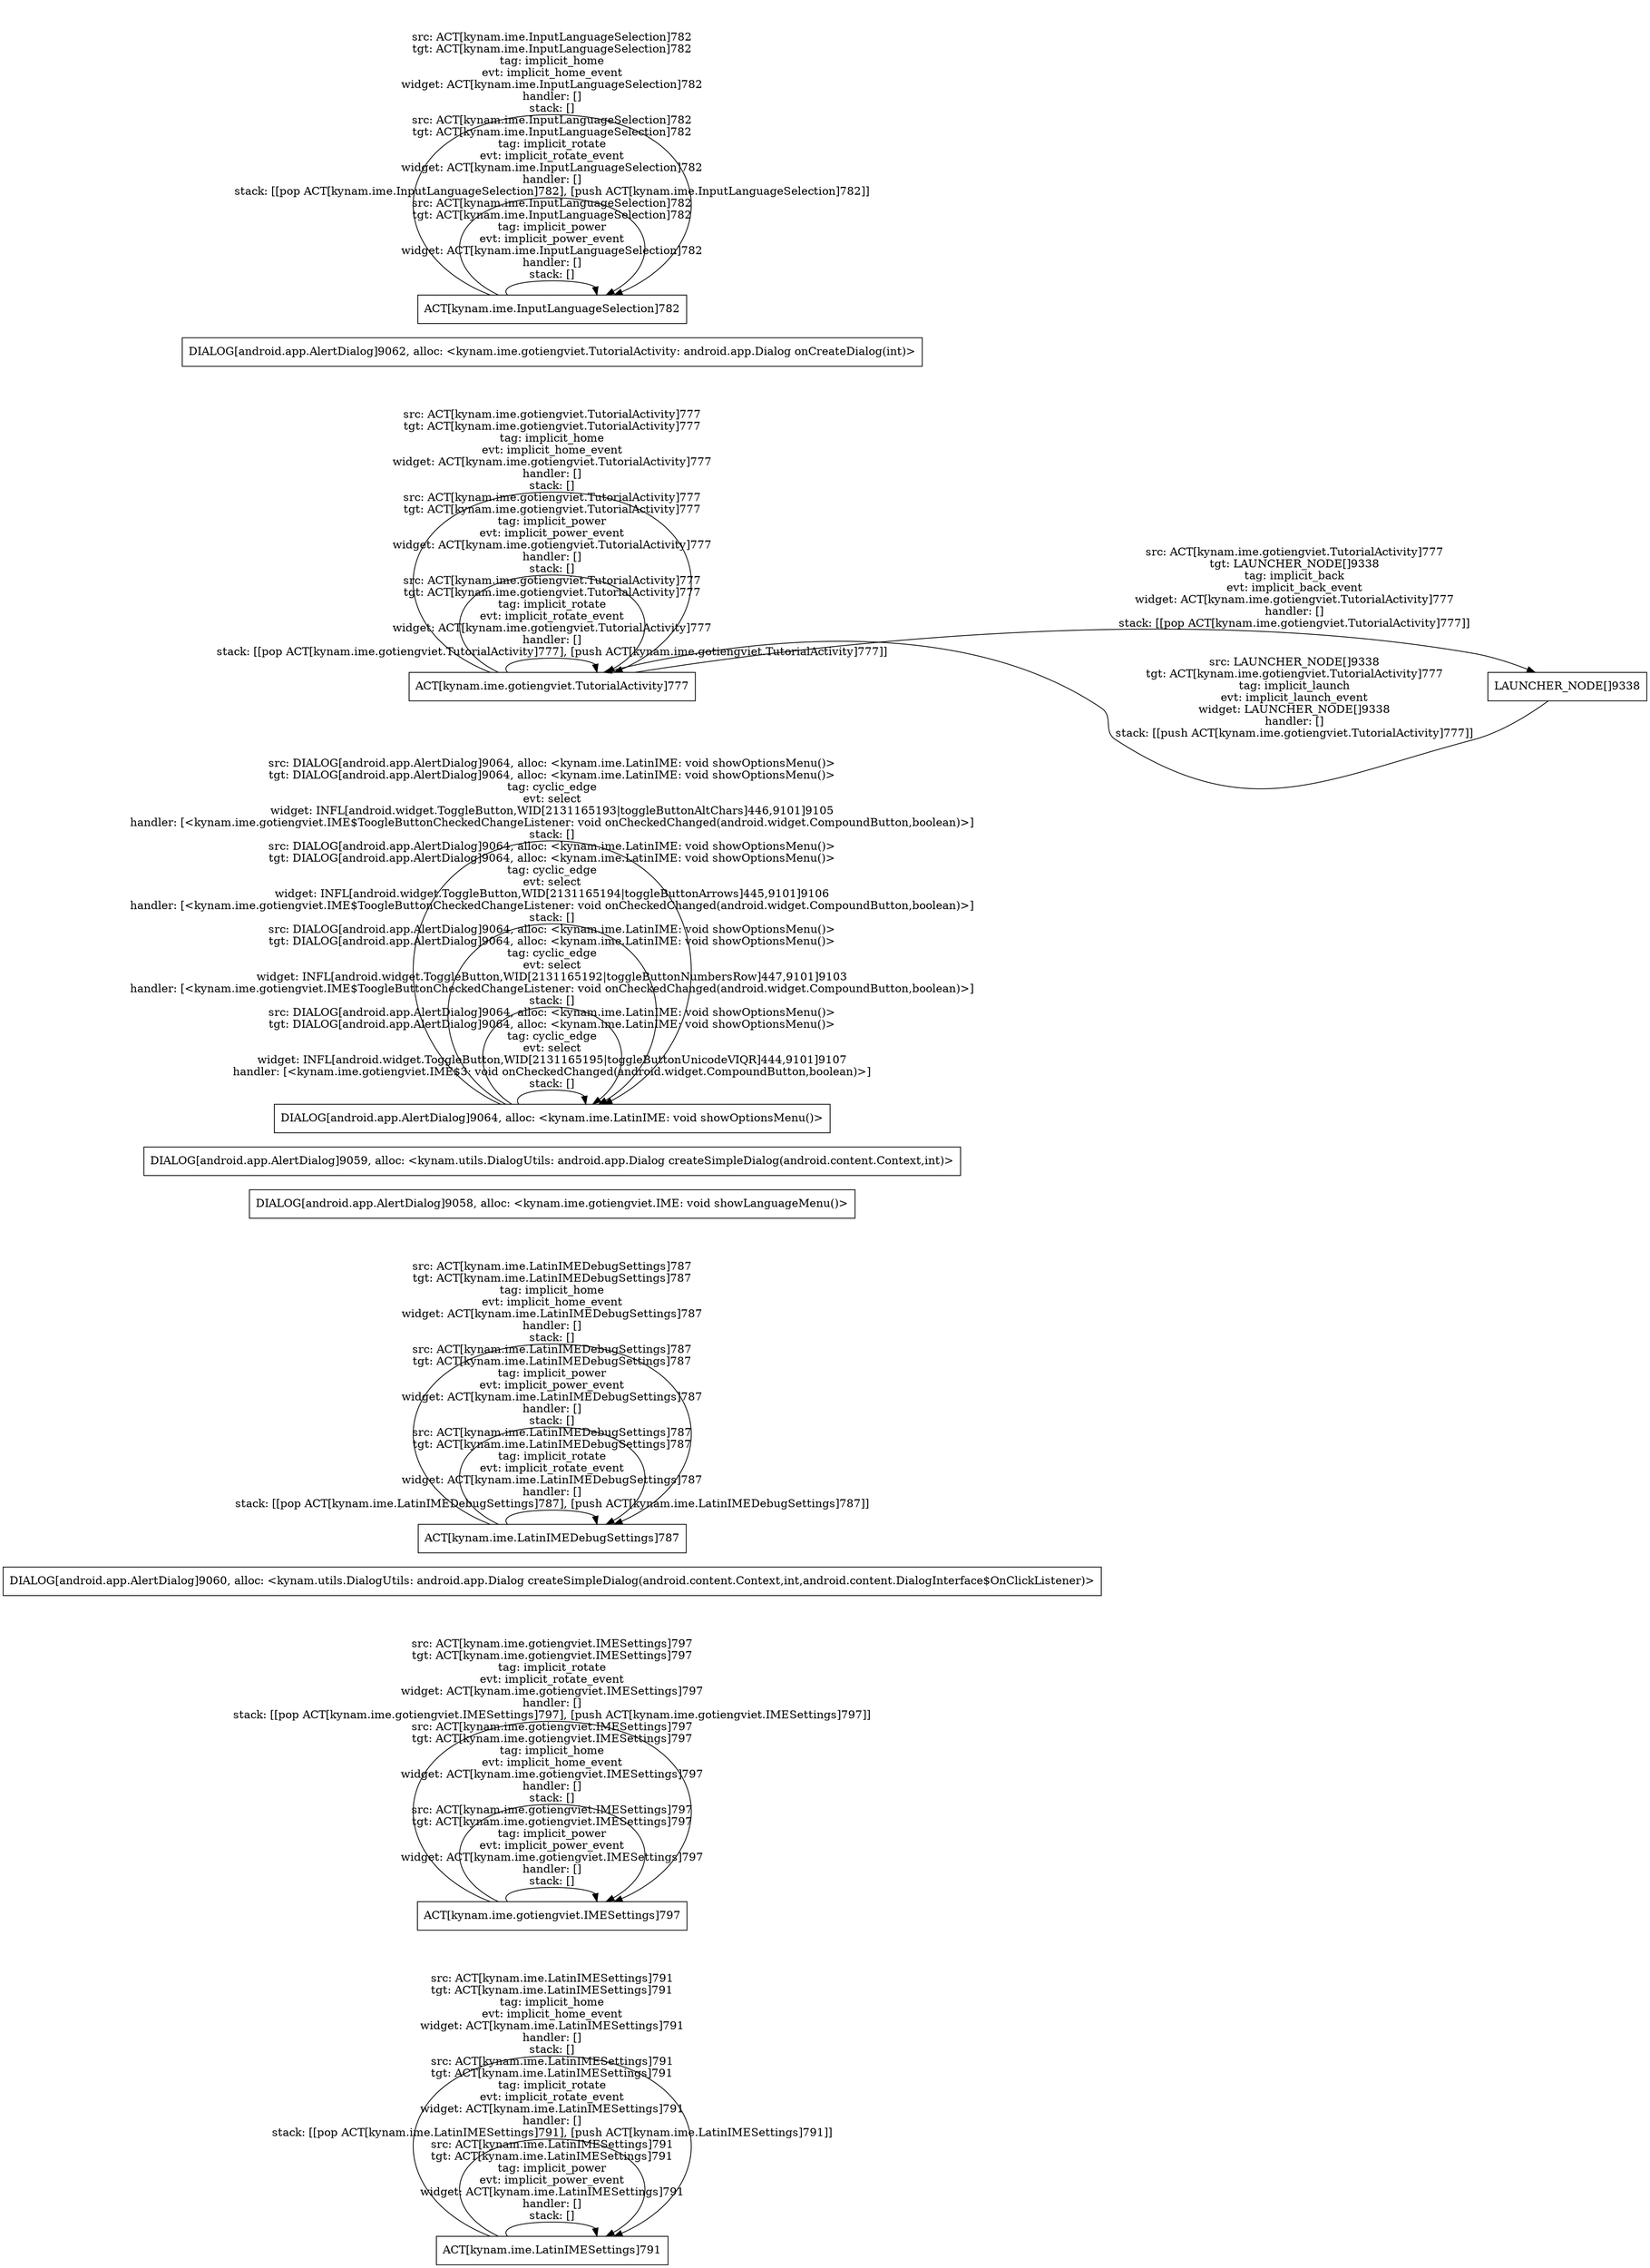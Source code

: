 digraph G {
 rankdir=LR;
 node[shape=box];
 n4 [label="ACT[kynam.ime.LatinIMESettings]791"];
 n5 [label="ACT[kynam.ime.gotiengviet.IMESettings]797"];
 n6 [label="DIALOG[android.app.AlertDialog]9060, alloc: <kynam.utils.DialogUtils: android.app.Dialog createSimpleDialog(android.content.Context,int,android.content.DialogInterface$OnClickListener)>"];
 n3 [label="ACT[kynam.ime.LatinIMEDebugSettings]787"];
 n7 [label="DIALOG[android.app.AlertDialog]9058, alloc: <kynam.ime.gotiengviet.IME: void showLanguageMenu()>"];
 n8 [label="DIALOG[android.app.AlertDialog]9059, alloc: <kynam.utils.DialogUtils: android.app.Dialog createSimpleDialog(android.content.Context,int)>"];
 n9 [label="DIALOG[android.app.AlertDialog]9064, alloc: <kynam.ime.LatinIME: void showOptionsMenu()>"];
 n1 [label="ACT[kynam.ime.gotiengviet.TutorialActivity]777"];
 n11 [label="LAUNCHER_NODE[]9338"];
 n10 [label="DIALOG[android.app.AlertDialog]9062, alloc: <kynam.ime.gotiengviet.TutorialActivity: android.app.Dialog onCreateDialog(int)>"];
 n2 [label="ACT[kynam.ime.InputLanguageSelection]782"];
 n4 -> n4 [label="src: ACT[kynam.ime.LatinIMESettings]791\ntgt: ACT[kynam.ime.LatinIMESettings]791\ntag: implicit_power\nevt: implicit_power_event\nwidget: ACT[kynam.ime.LatinIMESettings]791\nhandler: []\nstack: []\n"];
 n4 -> n4 [label="src: ACT[kynam.ime.LatinIMESettings]791\ntgt: ACT[kynam.ime.LatinIMESettings]791\ntag: implicit_rotate\nevt: implicit_rotate_event\nwidget: ACT[kynam.ime.LatinIMESettings]791\nhandler: []\nstack: [[pop ACT[kynam.ime.LatinIMESettings]791], [push ACT[kynam.ime.LatinIMESettings]791]]\n"];
 n4 -> n4 [label="src: ACT[kynam.ime.LatinIMESettings]791\ntgt: ACT[kynam.ime.LatinIMESettings]791\ntag: implicit_home\nevt: implicit_home_event\nwidget: ACT[kynam.ime.LatinIMESettings]791\nhandler: []\nstack: []\n"];
 n5 -> n5 [label="src: ACT[kynam.ime.gotiengviet.IMESettings]797\ntgt: ACT[kynam.ime.gotiengviet.IMESettings]797\ntag: implicit_power\nevt: implicit_power_event\nwidget: ACT[kynam.ime.gotiengviet.IMESettings]797\nhandler: []\nstack: []\n"];
 n5 -> n5 [label="src: ACT[kynam.ime.gotiengviet.IMESettings]797\ntgt: ACT[kynam.ime.gotiengviet.IMESettings]797\ntag: implicit_home\nevt: implicit_home_event\nwidget: ACT[kynam.ime.gotiengviet.IMESettings]797\nhandler: []\nstack: []\n"];
 n5 -> n5 [label="src: ACT[kynam.ime.gotiengviet.IMESettings]797\ntgt: ACT[kynam.ime.gotiengviet.IMESettings]797\ntag: implicit_rotate\nevt: implicit_rotate_event\nwidget: ACT[kynam.ime.gotiengviet.IMESettings]797\nhandler: []\nstack: [[pop ACT[kynam.ime.gotiengviet.IMESettings]797], [push ACT[kynam.ime.gotiengviet.IMESettings]797]]\n"];
 n3 -> n3 [label="src: ACT[kynam.ime.LatinIMEDebugSettings]787\ntgt: ACT[kynam.ime.LatinIMEDebugSettings]787\ntag: implicit_rotate\nevt: implicit_rotate_event\nwidget: ACT[kynam.ime.LatinIMEDebugSettings]787\nhandler: []\nstack: [[pop ACT[kynam.ime.LatinIMEDebugSettings]787], [push ACT[kynam.ime.LatinIMEDebugSettings]787]]\n"];
 n3 -> n3 [label="src: ACT[kynam.ime.LatinIMEDebugSettings]787\ntgt: ACT[kynam.ime.LatinIMEDebugSettings]787\ntag: implicit_power\nevt: implicit_power_event\nwidget: ACT[kynam.ime.LatinIMEDebugSettings]787\nhandler: []\nstack: []\n"];
 n3 -> n3 [label="src: ACT[kynam.ime.LatinIMEDebugSettings]787\ntgt: ACT[kynam.ime.LatinIMEDebugSettings]787\ntag: implicit_home\nevt: implicit_home_event\nwidget: ACT[kynam.ime.LatinIMEDebugSettings]787\nhandler: []\nstack: []\n"];
 n9 -> n9 [label="src: DIALOG[android.app.AlertDialog]9064, alloc: <kynam.ime.LatinIME: void showOptionsMenu()>\ntgt: DIALOG[android.app.AlertDialog]9064, alloc: <kynam.ime.LatinIME: void showOptionsMenu()>\ntag: cyclic_edge\nevt: select\nwidget: INFL[android.widget.ToggleButton,WID[2131165195|toggleButtonUnicodeVIQR]444,9101]9107\nhandler: [<kynam.ime.gotiengviet.IME$3: void onCheckedChanged(android.widget.CompoundButton,boolean)>]\nstack: []\n"];
 n9 -> n9 [label="src: DIALOG[android.app.AlertDialog]9064, alloc: <kynam.ime.LatinIME: void showOptionsMenu()>\ntgt: DIALOG[android.app.AlertDialog]9064, alloc: <kynam.ime.LatinIME: void showOptionsMenu()>\ntag: cyclic_edge\nevt: select\nwidget: INFL[android.widget.ToggleButton,WID[2131165192|toggleButtonNumbersRow]447,9101]9103\nhandler: [<kynam.ime.gotiengviet.IME$ToogleButtonCheckedChangeListener: void onCheckedChanged(android.widget.CompoundButton,boolean)>]\nstack: []\n"];
 n9 -> n9 [label="src: DIALOG[android.app.AlertDialog]9064, alloc: <kynam.ime.LatinIME: void showOptionsMenu()>\ntgt: DIALOG[android.app.AlertDialog]9064, alloc: <kynam.ime.LatinIME: void showOptionsMenu()>\ntag: cyclic_edge\nevt: select\nwidget: INFL[android.widget.ToggleButton,WID[2131165194|toggleButtonArrows]445,9101]9106\nhandler: [<kynam.ime.gotiengviet.IME$ToogleButtonCheckedChangeListener: void onCheckedChanged(android.widget.CompoundButton,boolean)>]\nstack: []\n"];
 n9 -> n9 [label="src: DIALOG[android.app.AlertDialog]9064, alloc: <kynam.ime.LatinIME: void showOptionsMenu()>\ntgt: DIALOG[android.app.AlertDialog]9064, alloc: <kynam.ime.LatinIME: void showOptionsMenu()>\ntag: cyclic_edge\nevt: select\nwidget: INFL[android.widget.ToggleButton,WID[2131165193|toggleButtonAltChars]446,9101]9105\nhandler: [<kynam.ime.gotiengviet.IME$ToogleButtonCheckedChangeListener: void onCheckedChanged(android.widget.CompoundButton,boolean)>]\nstack: []\n"];
 n1 -> n1 [label="src: ACT[kynam.ime.gotiengviet.TutorialActivity]777\ntgt: ACT[kynam.ime.gotiengviet.TutorialActivity]777\ntag: implicit_rotate\nevt: implicit_rotate_event\nwidget: ACT[kynam.ime.gotiengviet.TutorialActivity]777\nhandler: []\nstack: [[pop ACT[kynam.ime.gotiengviet.TutorialActivity]777], [push ACT[kynam.ime.gotiengviet.TutorialActivity]777]]\n"];
 n1 -> n1 [label="src: ACT[kynam.ime.gotiengviet.TutorialActivity]777\ntgt: ACT[kynam.ime.gotiengviet.TutorialActivity]777\ntag: implicit_power\nevt: implicit_power_event\nwidget: ACT[kynam.ime.gotiengviet.TutorialActivity]777\nhandler: []\nstack: []\n"];
 n1 -> n11 [label="src: ACT[kynam.ime.gotiengviet.TutorialActivity]777\ntgt: LAUNCHER_NODE[]9338\ntag: implicit_back\nevt: implicit_back_event\nwidget: ACT[kynam.ime.gotiengviet.TutorialActivity]777\nhandler: []\nstack: [[pop ACT[kynam.ime.gotiengviet.TutorialActivity]777]]\n"];
 n1 -> n1 [label="src: ACT[kynam.ime.gotiengviet.TutorialActivity]777\ntgt: ACT[kynam.ime.gotiengviet.TutorialActivity]777\ntag: implicit_home\nevt: implicit_home_event\nwidget: ACT[kynam.ime.gotiengviet.TutorialActivity]777\nhandler: []\nstack: []\n"];
 n11 -> n1 [label="src: LAUNCHER_NODE[]9338\ntgt: ACT[kynam.ime.gotiengviet.TutorialActivity]777\ntag: implicit_launch\nevt: implicit_launch_event\nwidget: LAUNCHER_NODE[]9338\nhandler: []\nstack: [[push ACT[kynam.ime.gotiengviet.TutorialActivity]777]]\n"];
 n2 -> n2 [label="src: ACT[kynam.ime.InputLanguageSelection]782\ntgt: ACT[kynam.ime.InputLanguageSelection]782\ntag: implicit_power\nevt: implicit_power_event\nwidget: ACT[kynam.ime.InputLanguageSelection]782\nhandler: []\nstack: []\n"];
 n2 -> n2 [label="src: ACT[kynam.ime.InputLanguageSelection]782\ntgt: ACT[kynam.ime.InputLanguageSelection]782\ntag: implicit_rotate\nevt: implicit_rotate_event\nwidget: ACT[kynam.ime.InputLanguageSelection]782\nhandler: []\nstack: [[pop ACT[kynam.ime.InputLanguageSelection]782], [push ACT[kynam.ime.InputLanguageSelection]782]]\n"];
 n2 -> n2 [label="src: ACT[kynam.ime.InputLanguageSelection]782\ntgt: ACT[kynam.ime.InputLanguageSelection]782\ntag: implicit_home\nevt: implicit_home_event\nwidget: ACT[kynam.ime.InputLanguageSelection]782\nhandler: []\nstack: []\n"];
}